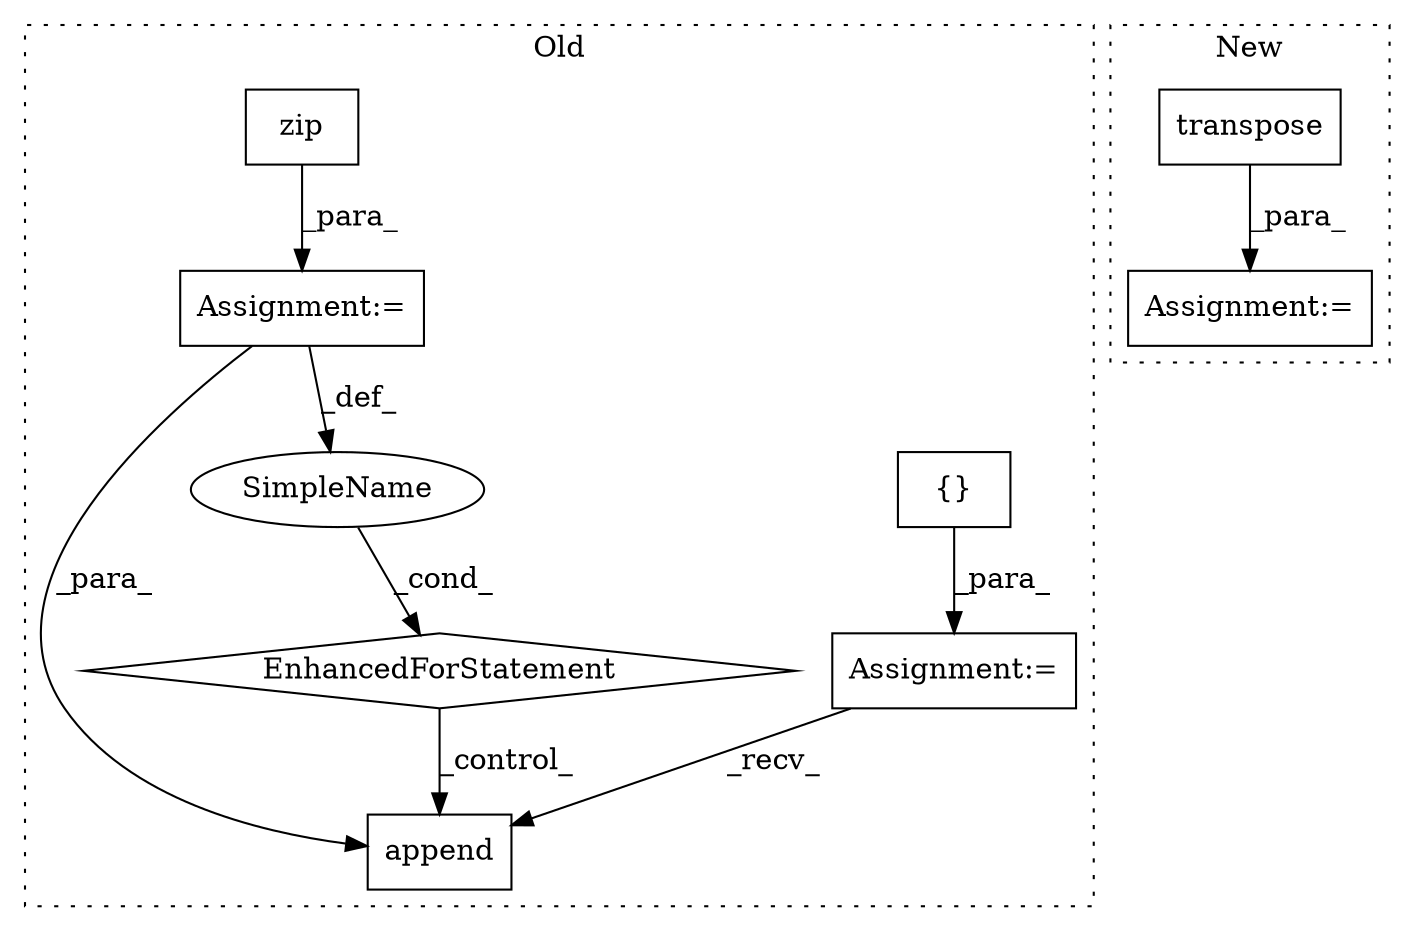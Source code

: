 digraph G {
subgraph cluster0 {
1 [label="append" a="32" s="6619,6654" l="7,1" shape="box"];
4 [label="EnhancedForStatement" a="70" s="6502,6603" l="66,2" shape="diamond"];
5 [label="SimpleName" a="42" s="6572" l="6" shape="ellipse"];
6 [label="Assignment:=" a="7" s="6444" l="1" shape="box"];
7 [label="{}" a="4" s="6454" l="2" shape="box"];
8 [label="Assignment:=" a="7" s="6502,6603" l="66,2" shape="box"];
9 [label="zip" a="32" s="6581,6602" l="4,1" shape="box"];
label = "Old";
style="dotted";
}
subgraph cluster1 {
2 [label="transpose" a="32" s="6570,6583" l="10,1" shape="box"];
3 [label="Assignment:=" a="7" s="6525" l="1" shape="box"];
label = "New";
style="dotted";
}
2 -> 3 [label="_para_"];
4 -> 1 [label="_control_"];
5 -> 4 [label="_cond_"];
6 -> 1 [label="_recv_"];
7 -> 6 [label="_para_"];
8 -> 1 [label="_para_"];
8 -> 5 [label="_def_"];
9 -> 8 [label="_para_"];
}
